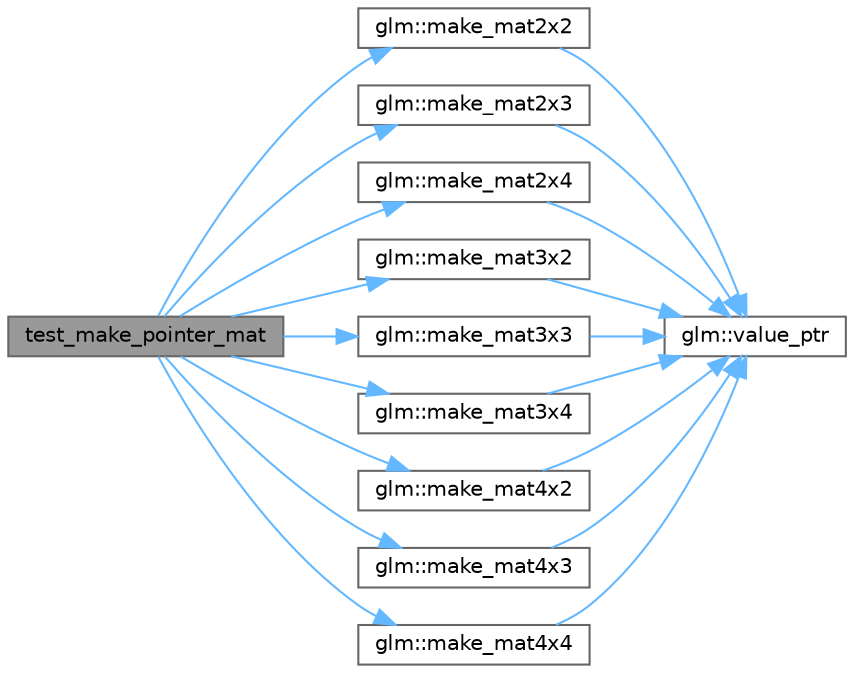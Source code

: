 digraph "test_make_pointer_mat"
{
 // LATEX_PDF_SIZE
  bgcolor="transparent";
  edge [fontname=Helvetica,fontsize=10,labelfontname=Helvetica,labelfontsize=10];
  node [fontname=Helvetica,fontsize=10,shape=box,height=0.2,width=0.4];
  rankdir="LR";
  Node1 [id="Node000001",label="test_make_pointer_mat",height=0.2,width=0.4,color="gray40", fillcolor="grey60", style="filled", fontcolor="black",tooltip=" "];
  Node1 -> Node2 [id="edge1_Node000001_Node000002",color="steelblue1",style="solid",tooltip=" "];
  Node2 [id="Node000002",label="glm::make_mat2x2",height=0.2,width=0.4,color="grey40", fillcolor="white", style="filled",URL="$group__gtc__type__ptr.html#ga659bc96ace75ace278a170db0cee3bd6",tooltip=" "];
  Node2 -> Node3 [id="edge2_Node000002_Node000003",color="steelblue1",style="solid",tooltip=" "];
  Node3 [id="Node000003",label="glm::value_ptr",height=0.2,width=0.4,color="grey40", fillcolor="white", style="filled",URL="$group__gtc__type__ptr.html#gaada83809aefafd7c3264772e6b24b685",tooltip=" "];
  Node1 -> Node4 [id="edge3_Node000001_Node000004",color="steelblue1",style="solid",tooltip=" "];
  Node4 [id="Node000004",label="glm::make_mat2x3",height=0.2,width=0.4,color="grey40", fillcolor="white", style="filled",URL="$group__gtc__type__ptr.html#ga84d4092ab032079fef637d2617c9f779",tooltip=" "];
  Node4 -> Node3 [id="edge4_Node000004_Node000003",color="steelblue1",style="solid",tooltip=" "];
  Node1 -> Node5 [id="edge5_Node000001_Node000005",color="steelblue1",style="solid",tooltip=" "];
  Node5 [id="Node000005",label="glm::make_mat2x4",height=0.2,width=0.4,color="grey40", fillcolor="white", style="filled",URL="$group__gtc__type__ptr.html#gaa0576558aa039db76325429210896eb4",tooltip=" "];
  Node5 -> Node3 [id="edge6_Node000005_Node000003",color="steelblue1",style="solid",tooltip=" "];
  Node1 -> Node6 [id="edge7_Node000001_Node000006",color="steelblue1",style="solid",tooltip=" "];
  Node6 [id="Node000006",label="glm::make_mat3x2",height=0.2,width=0.4,color="grey40", fillcolor="white", style="filled",URL="$group__gtc__type__ptr.html#ga4d559bdbf47469aaa43cfb81ba0d2a3e",tooltip=" "];
  Node6 -> Node3 [id="edge8_Node000006_Node000003",color="steelblue1",style="solid",tooltip=" "];
  Node1 -> Node7 [id="edge9_Node000001_Node000007",color="steelblue1",style="solid",tooltip=" "];
  Node7 [id="Node000007",label="glm::make_mat3x3",height=0.2,width=0.4,color="grey40", fillcolor="white", style="filled",URL="$group__gtc__type__ptr.html#ga2fd92e1875651462eff2439a7304d691",tooltip=" "];
  Node7 -> Node3 [id="edge10_Node000007_Node000003",color="steelblue1",style="solid",tooltip=" "];
  Node1 -> Node8 [id="edge11_Node000001_Node000008",color="steelblue1",style="solid",tooltip=" "];
  Node8 [id="Node000008",label="glm::make_mat3x4",height=0.2,width=0.4,color="grey40", fillcolor="white", style="filled",URL="$group__gtc__type__ptr.html#ga642496b8298a6be1066affd388a72f98",tooltip=" "];
  Node8 -> Node3 [id="edge12_Node000008_Node000003",color="steelblue1",style="solid",tooltip=" "];
  Node1 -> Node9 [id="edge13_Node000001_Node000009",color="steelblue1",style="solid",tooltip=" "];
  Node9 [id="Node000009",label="glm::make_mat4x2",height=0.2,width=0.4,color="grey40", fillcolor="white", style="filled",URL="$group__gtc__type__ptr.html#ga4f94cfb0a2ae89460284a9cc2aa90664",tooltip=" "];
  Node9 -> Node3 [id="edge14_Node000009_Node000003",color="steelblue1",style="solid",tooltip=" "];
  Node1 -> Node10 [id="edge15_Node000001_Node000010",color="steelblue1",style="solid",tooltip=" "];
  Node10 [id="Node000010",label="glm::make_mat4x3",height=0.2,width=0.4,color="grey40", fillcolor="white", style="filled",URL="$group__gtc__type__ptr.html#gacbb460f144b62f4c3ebfc64516714ef1",tooltip=" "];
  Node10 -> Node3 [id="edge16_Node000010_Node000003",color="steelblue1",style="solid",tooltip=" "];
  Node1 -> Node11 [id="edge17_Node000001_Node000011",color="steelblue1",style="solid",tooltip=" "];
  Node11 [id="Node000011",label="glm::make_mat4x4",height=0.2,width=0.4,color="grey40", fillcolor="white", style="filled",URL="$group__gtc__type__ptr.html#gaafa655903f1212495065475dd8ae0506",tooltip=" "];
  Node11 -> Node3 [id="edge18_Node000011_Node000003",color="steelblue1",style="solid",tooltip=" "];
}
